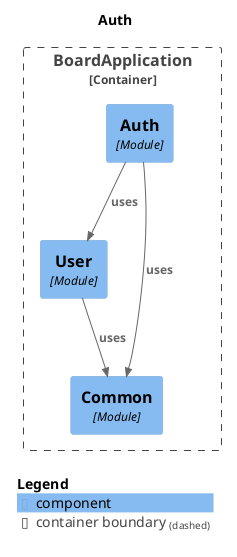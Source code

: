 @startuml
set separator none
title Auth

top to bottom direction

!include <C4/C4>
!include <C4/C4_Context>
!include <C4/C4_Component>

Container_Boundary("BoardApplication.BoardApplication_boundary", "BoardApplication", $tags="") {
  Component(BoardApplication.BoardApplication.User, "User", $techn="Module", $descr="", $tags="", $link="")
  Component(BoardApplication.BoardApplication.Auth, "Auth", $techn="Module", $descr="", $tags="", $link="")
  Component(BoardApplication.BoardApplication.Common, "Common", $techn="Module", $descr="", $tags="", $link="")
}

Rel(BoardApplication.BoardApplication.User, BoardApplication.BoardApplication.Common, "uses", $techn="", $tags="", $link="")
Rel(BoardApplication.BoardApplication.Auth, BoardApplication.BoardApplication.Common, "uses", $techn="", $tags="", $link="")
Rel(BoardApplication.BoardApplication.Auth, BoardApplication.BoardApplication.User, "uses", $techn="", $tags="", $link="")

SHOW_LEGEND(true)
@enduml